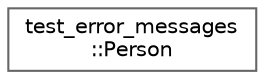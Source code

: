 digraph "类继承关系图"
{
 // LATEX_PDF_SIZE
  bgcolor="transparent";
  edge [fontname=Helvetica,fontsize=10,labelfontname=Helvetica,labelfontsize=10];
  node [fontname=Helvetica,fontsize=10,shape=box,height=0.2,width=0.4];
  rankdir="LR";
  Node0 [id="Node000000",label="test_error_messages\l::Person",height=0.2,width=0.4,color="grey40", fillcolor="white", style="filled",URL="$structtest__error__messages_1_1_person.html",tooltip=" "];
}

